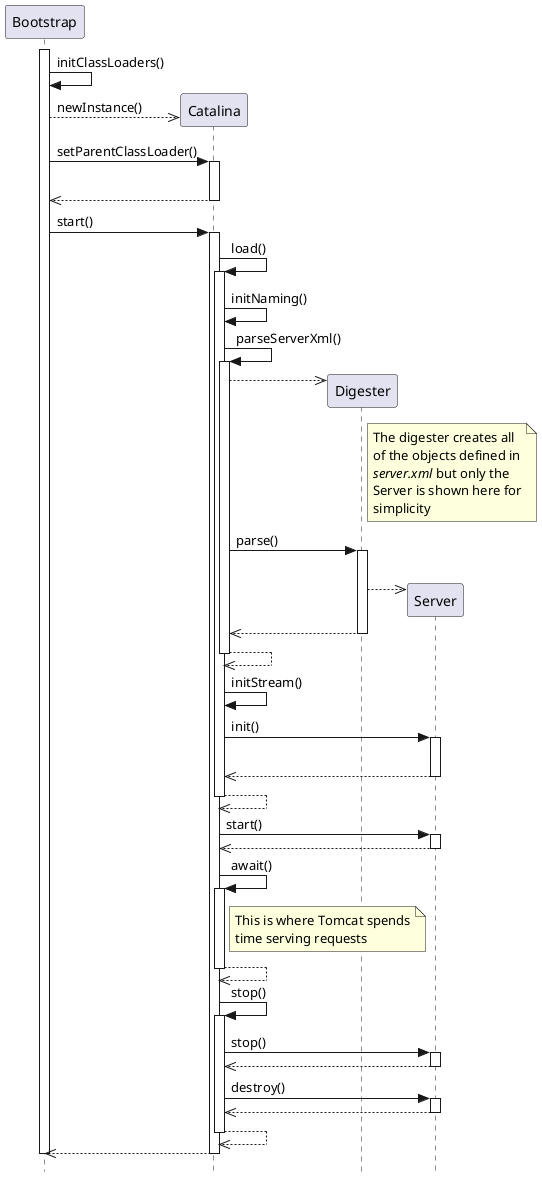 @startuml

' Licensed to the Apache Software Foundation (ASF) under one or more
' contributor license agreements.  See the NOTICE file distributed with
' this work for additional information regarding copyright ownership.
' The ASF licenses this file to You under the Apache License, Version 2.0
' (the "License"); you may not use this file except in compliance with
' the License.  You may obtain a copy of the License at
'
'     http://www.apache.org/licenses/LICENSE-2.0
'
' Unless required by applicable law or agreed to in writing, software
' distributed under the License is distributed on an "AS IS" BASIS,
' WITHOUT WARRANTIES OR CONDITIONS OF ANY KIND, either express or implied.
' See the License for the specific language governing permissions and
' limitations under the License.

hide footbox
skinparam style strictuml

activate Bootstrap
Bootstrap -> Bootstrap: initClassLoaders()

Bootstrap -->> Catalina ** : newInstance()

Bootstrap -> Catalina ++: setParentClassLoader()
|||
Bootstrap <<-- Catalina:
deactivate Catalina

Bootstrap -> Catalina ++: start()

Catalina -> Catalina ++: load()

Catalina -> Catalina: initNaming()

Catalina -> Catalina ++: parseServerXml()

Catalina -->> Digester ** :
note right of Digester
  The digester creates all
  of the objects defined in
  //server.xml// but only the
  Server is shown here for
  simplicity
end note

Catalina -> Digester ++: parse()
|||

Digester -->> Server ** :

Catalina <<-- Digester:
deactivate Digester

Catalina -->> Catalina:
deactivate Catalina

Catalina -> Catalina: initStream()

Catalina -> Server ++: init()
|||
Catalina <<-- Server:
deactivate Server

Catalina -->> Catalina:
deactivate Catalina

Catalina -> Server ++: start()
Catalina <<-- Server:
deactivate Server

Catalina -> Catalina ++: await()
note right of Catalina
  This is where Tomcat spends
  time serving requests
end note
Catalina -->> Catalina:
deactivate Catalina

Catalina -> Catalina ++: stop()

Catalina -> Server ++: stop()
Catalina <<-- Server:
deactivate Server

Catalina -> Server ++: destroy()
Catalina <<-- Server:
deactivate Server

Catalina -->> Catalina:
deactivate Catalina

Bootstrap <<-- Catalina:
deactivate Catalina

deactivate Bootstrap
@enduml